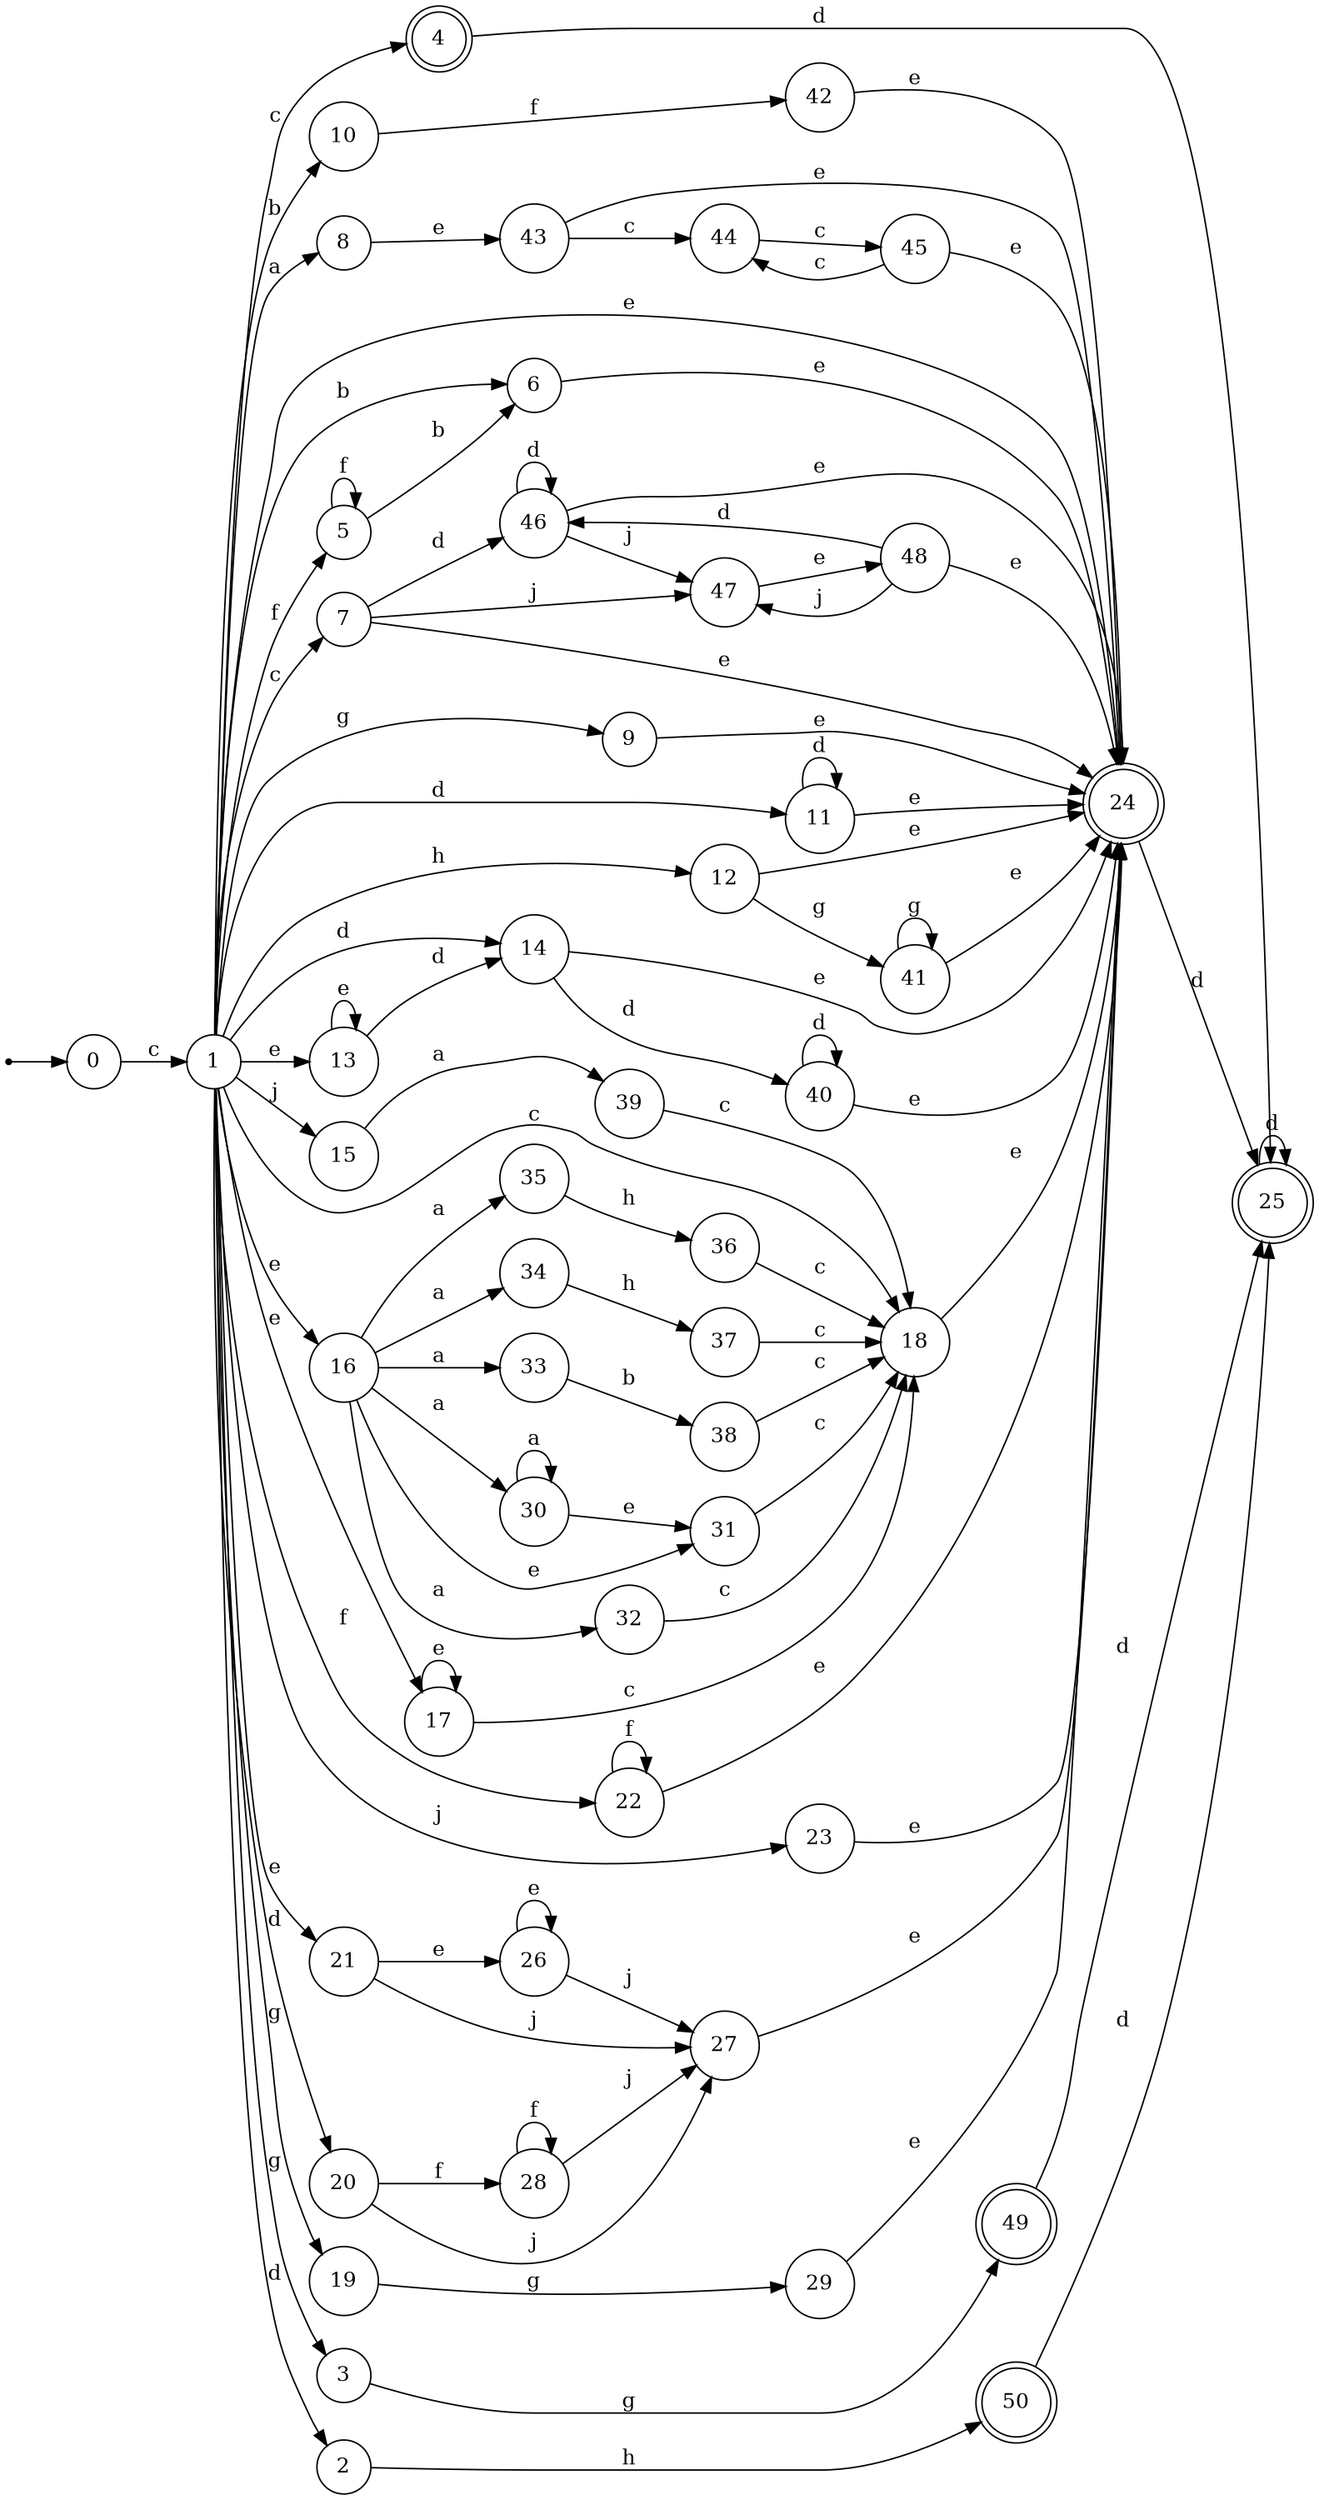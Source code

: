 digraph finite_state_machine {
rankdir=LR;
size="20,20";
node [shape = point]; "dummy0"
node [shape = circle]; "0";
"dummy0" -> "0";
node [shape = circle]; "1";
node [shape = circle]; "2";
node [shape = circle]; "3";
node [shape = doublecircle]; "4";node [shape = circle]; "5";
node [shape = circle]; "6";
node [shape = circle]; "7";
node [shape = circle]; "8";
node [shape = circle]; "9";
node [shape = circle]; "10";
node [shape = circle]; "11";
node [shape = circle]; "12";
node [shape = circle]; "13";
node [shape = circle]; "14";
node [shape = circle]; "15";
node [shape = circle]; "16";
node [shape = circle]; "17";
node [shape = circle]; "18";
node [shape = circle]; "19";
node [shape = circle]; "20";
node [shape = circle]; "21";
node [shape = circle]; "22";
node [shape = circle]; "23";
node [shape = doublecircle]; "24";node [shape = doublecircle]; "25";node [shape = circle]; "26";
node [shape = circle]; "27";
node [shape = circle]; "28";
node [shape = circle]; "29";
node [shape = circle]; "30";
node [shape = circle]; "31";
node [shape = circle]; "32";
node [shape = circle]; "33";
node [shape = circle]; "34";
node [shape = circle]; "35";
node [shape = circle]; "36";
node [shape = circle]; "37";
node [shape = circle]; "38";
node [shape = circle]; "39";
node [shape = circle]; "40";
node [shape = circle]; "41";
node [shape = circle]; "42";
node [shape = circle]; "43";
node [shape = circle]; "44";
node [shape = circle]; "45";
node [shape = circle]; "46";
node [shape = circle]; "47";
node [shape = circle]; "48";
node [shape = doublecircle]; "49";node [shape = doublecircle]; "50";"0" -> "1" [label = "c"];
 "1" -> "2" [label = "d"];
 "1" -> "11" [label = "d"];
 "1" -> "20" [label = "d"];
 "1" -> "14" [label = "d"];
 "1" -> "19" [label = "g"];
 "1" -> "9" [label = "g"];
 "1" -> "3" [label = "g"];
 "1" -> "18" [label = "c"];
 "1" -> "4" [label = "c"];
 "1" -> "7" [label = "c"];
 "1" -> "5" [label = "f"];
 "1" -> "22" [label = "f"];
 "1" -> "10" [label = "b"];
 "1" -> "6" [label = "b"];
 "1" -> "8" [label = "a"];
 "1" -> "12" [label = "h"];
 "1" -> "16" [label = "e"];
 "1" -> "17" [label = "e"];
 "1" -> "21" [label = "e"];
 "1" -> "24" [label = "e"];
 "1" -> "13" [label = "e"];
 "1" -> "23" [label = "j"];
 "1" -> "15" [label = "j"];
 "24" -> "25" [label = "d"];
 "25" -> "25" [label = "d"];
 "23" -> "24" [label = "e"];
 "22" -> "22" [label = "f"];
 "22" -> "24" [label = "e"];
 "21" -> "26" [label = "e"];
 "21" -> "27" [label = "j"];
 "27" -> "24" [label = "e"];
 "26" -> "26" [label = "e"];
 "26" -> "27" [label = "j"];
 "20" -> "28" [label = "f"];
 "20" -> "27" [label = "j"];
 "28" -> "28" [label = "f"];
 "28" -> "27" [label = "j"];
 "19" -> "29" [label = "g"];
 "29" -> "24" [label = "e"];
 "18" -> "24" [label = "e"];
 "17" -> "17" [label = "e"];
 "17" -> "18" [label = "c"];
 "16" -> "32" [label = "a"];
 "16" -> "33" [label = "a"];
 "16" -> "34" [label = "a"];
 "16" -> "35" [label = "a"];
 "16" -> "30" [label = "a"];
 "16" -> "31" [label = "e"];
 "35" -> "36" [label = "h"];
 "36" -> "18" [label = "c"];
 "34" -> "37" [label = "h"];
 "37" -> "18" [label = "c"];
 "33" -> "38" [label = "b"];
 "38" -> "18" [label = "c"];
 "32" -> "18" [label = "c"];
 "31" -> "18" [label = "c"];
 "30" -> "30" [label = "a"];
 "30" -> "31" [label = "e"];
 "15" -> "39" [label = "a"];
 "39" -> "18" [label = "c"];
 "14" -> "40" [label = "d"];
 "14" -> "24" [label = "e"];
 "40" -> "40" [label = "d"];
 "40" -> "24" [label = "e"];
 "13" -> "13" [label = "e"];
 "13" -> "14" [label = "d"];
 "12" -> "41" [label = "g"];
 "12" -> "24" [label = "e"];
 "41" -> "41" [label = "g"];
 "41" -> "24" [label = "e"];
 "11" -> "11" [label = "d"];
 "11" -> "24" [label = "e"];
 "10" -> "42" [label = "f"];
 "42" -> "24" [label = "e"];
 "9" -> "24" [label = "e"];
 "8" -> "43" [label = "e"];
 "43" -> "44" [label = "c"];
 "43" -> "24" [label = "e"];
 "44" -> "45" [label = "c"];
 "45" -> "44" [label = "c"];
 "45" -> "24" [label = "e"];
 "7" -> "46" [label = "d"];
 "7" -> "47" [label = "j"];
 "7" -> "24" [label = "e"];
 "47" -> "48" [label = "e"];
 "48" -> "47" [label = "j"];
 "48" -> "46" [label = "d"];
 "48" -> "24" [label = "e"];
 "46" -> "46" [label = "d"];
 "46" -> "47" [label = "j"];
 "46" -> "24" [label = "e"];
 "6" -> "24" [label = "e"];
 "5" -> "5" [label = "f"];
 "5" -> "6" [label = "b"];
 "4" -> "25" [label = "d"];
 "3" -> "49" [label = "g"];
 "49" -> "25" [label = "d"];
 "2" -> "50" [label = "h"];
 "50" -> "25" [label = "d"];
 }

